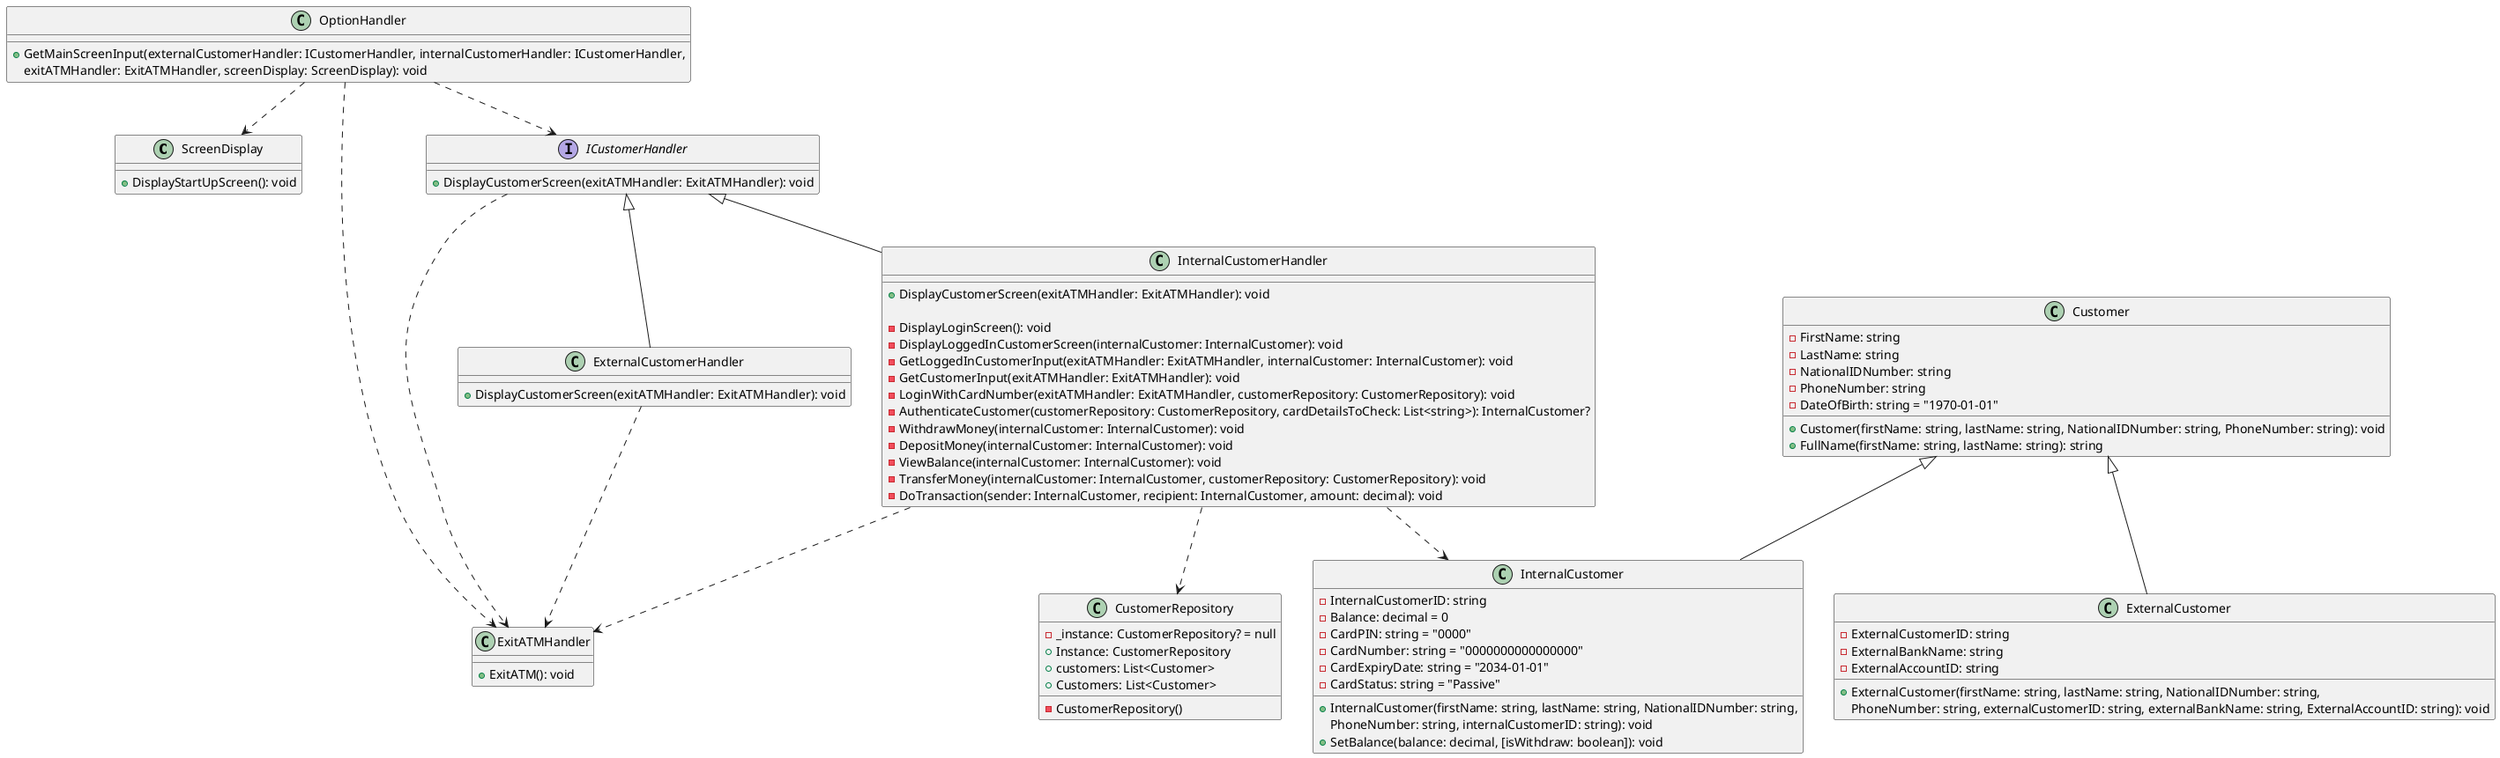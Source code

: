 @startuml ATMUygulamasi

class ScreenDisplay {
    +DisplayStartUpScreen(): void
}

class Customer {
    -FirstName: string
    -LastName: string
    -NationalIDNumber: string
    -PhoneNumber: string
    -DateOfBirth: string = "1970-01-01"

    +Customer(firstName: string, lastName: string, NationalIDNumber: string, PhoneNumber: string): void
    +FullName(firstName: string, lastName: string): string
}

class ExternalCustomer {
    -ExternalCustomerID: string
    -ExternalBankName: string
    -ExternalAccountID: string

    +ExternalCustomer(firstName: string, lastName: string, NationalIDNumber: string,
    PhoneNumber: string, externalCustomerID: string, externalBankName: string, ExternalAccountID: string): void
}

class InternalCustomer {
    -InternalCustomerID: string
    -Balance: decimal = 0
    -CardPIN: string = "0000"
    -CardNumber: string = "0000000000000000"
    -CardExpiryDate: string = "2034-01-01"
    -CardStatus: string = "Passive"

    +InternalCustomer(firstName: string, lastName: string, NationalIDNumber: string,
    PhoneNumber: string, internalCustomerID: string): void
    +SetBalance(balance: decimal, [isWithdraw: boolean]): void
}

class OptionHandler {
    +GetMainScreenInput(externalCustomerHandler: ICustomerHandler, internalCustomerHandler: ICustomerHandler,
    exitATMHandler: ExitATMHandler, screenDisplay: ScreenDisplay): void
}

interface ICustomerHandler {
    +DisplayCustomerScreen(exitATMHandler: ExitATMHandler): void
}

class ExternalCustomerHandler {
    +DisplayCustomerScreen(exitATMHandler: ExitATMHandler): void
}

class InternalCustomerHandler {
    +DisplayCustomerScreen(exitATMHandler: ExitATMHandler): void

    -DisplayLoginScreen(): void
    -DisplayLoggedInCustomerScreen(internalCustomer: InternalCustomer): void
    -GetLoggedInCustomerInput(exitATMHandler: ExitATMHandler, internalCustomer: InternalCustomer): void
    -GetCustomerInput(exitATMHandler: ExitATMHandler): void
    -LoginWithCardNumber(exitATMHandler: ExitATMHandler, customerRepository: CustomerRepository): void
    -AuthenticateCustomer(customerRepository: CustomerRepository, cardDetailsToCheck: List<string>): InternalCustomer?
    -WithdrawMoney(internalCustomer: InternalCustomer): void
    -DepositMoney(internalCustomer: InternalCustomer): void
    -ViewBalance(internalCustomer: InternalCustomer): void
    -TransferMoney(internalCustomer: InternalCustomer, customerRepository: CustomerRepository): void
    -DoTransaction(sender: InternalCustomer, recipient: InternalCustomer, amount: decimal): void
}

class CustomerRepository {
    - _instance: CustomerRepository? = null
    + Instance: CustomerRepository
    + customers: List<Customer>
    + Customers: List<Customer>

    - CustomerRepository()
}

class ExitATMHandler {
    +ExitATM(): void
}

Customer <|-- ExternalCustomer
Customer <|-- InternalCustomer

ICustomerHandler <|-- ExternalCustomerHandler
ICustomerHandler <|-- InternalCustomerHandler

OptionHandler ..> ICustomerHandler
OptionHandler ..> ScreenDisplay

ICustomerHandler ..> ExitATMHandler
ExternalCustomerHandler ..> ExitATMHandler
InternalCustomerHandler ..> ExitATMHandler
OptionHandler ..> ExitATMHandler

InternalCustomerHandler ..> CustomerRepository
InternalCustomerHandler ..> InternalCustomer

@enduml